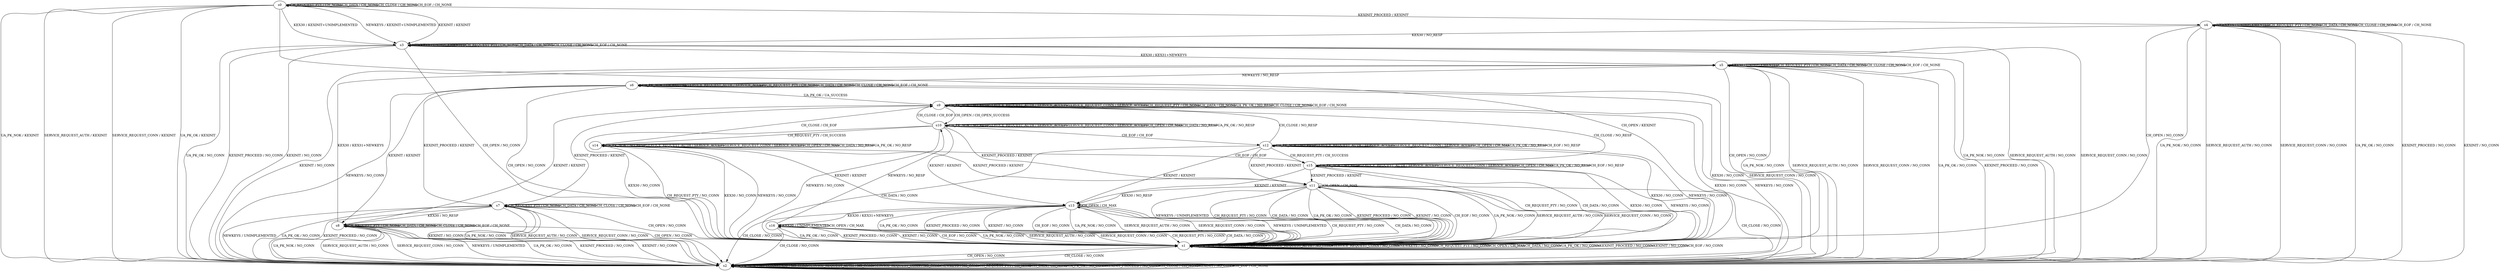 digraph G {
label=""
s0
s1
s2
s3
s4
s5
s6
s7
s8
s9
s10
s11
s12
s13
s14
s15
s16
s0  [label="s0"];
s0 -> s2 [label="UA_PK_NOK / KEXINIT"]
s0 -> s3 [label="KEX30 / KEXINIT+UNIMPLEMENTED"]
s0 -> s2 [label="SERVICE_REQUEST_AUTH / KEXINIT"]
s0 -> s2 [label="SERVICE_REQUEST_CONN / KEXINIT"]
s0 -> s3 [label="NEWKEYS / KEXINIT+UNIMPLEMENTED"]
s0 -> s0 [label="CH_REQUEST_PTY / CH_NONE"]
s0 -> s1 [label="CH_OPEN / KEXINIT"]
s0 -> s0 [label="CH_DATA / CH_NONE"]
s0 -> s2 [label="UA_PK_OK / KEXINIT"]
s0 -> s4 [label="KEXINIT_PROCEED / KEXINIT"]
s0 -> s0 [label="CH_CLOSE / CH_NONE"]
s0 -> s3 [label="KEXINIT / KEXINIT"]
s0 -> s0 [label="CH_EOF / CH_NONE"]
s1  [label="s1"];
s1 -> s1 [label="UA_PK_NOK / NO_CONN"]
s1 -> s1 [label="KEX30 / NO_CONN"]
s1 -> s1 [label="SERVICE_REQUEST_AUTH / NO_CONN"]
s1 -> s1 [label="SERVICE_REQUEST_CONN / NO_CONN"]
s1 -> s1 [label="NEWKEYS / NO_CONN"]
s1 -> s1 [label="CH_REQUEST_PTY / NO_CONN"]
s1 -> s1 [label="CH_OPEN / CH_MAX"]
s1 -> s1 [label="CH_DATA / NO_CONN"]
s1 -> s1 [label="UA_PK_OK / NO_CONN"]
s1 -> s1 [label="KEXINIT_PROCEED / NO_CONN"]
s1 -> s2 [label="CH_CLOSE / NO_CONN"]
s1 -> s1 [label="KEXINIT / NO_CONN"]
s1 -> s1 [label="CH_EOF / NO_CONN"]
s2  [label="s2"];
s2 -> s2 [label="UA_PK_NOK / NO_CONN"]
s2 -> s2 [label="KEX30 / NO_CONN"]
s2 -> s2 [label="SERVICE_REQUEST_AUTH / NO_CONN"]
s2 -> s2 [label="SERVICE_REQUEST_CONN / NO_CONN"]
s2 -> s2 [label="NEWKEYS / NO_CONN"]
s2 -> s2 [label="CH_REQUEST_PTY / CH_NONE"]
s2 -> s1 [label="CH_OPEN / NO_CONN"]
s2 -> s2 [label="CH_DATA / CH_NONE"]
s2 -> s2 [label="UA_PK_OK / NO_CONN"]
s2 -> s2 [label="KEXINIT_PROCEED / NO_CONN"]
s2 -> s2 [label="CH_CLOSE / CH_NONE"]
s2 -> s2 [label="KEXINIT / NO_CONN"]
s2 -> s2 [label="CH_EOF / CH_NONE"]
s3  [label="s3"];
s3 -> s2 [label="UA_PK_NOK / NO_CONN"]
s3 -> s5 [label="KEX30 / KEX31+NEWKEYS"]
s3 -> s2 [label="SERVICE_REQUEST_AUTH / NO_CONN"]
s3 -> s2 [label="SERVICE_REQUEST_CONN / NO_CONN"]
s3 -> s3 [label="NEWKEYS / UNIMPLEMENTED"]
s3 -> s3 [label="CH_REQUEST_PTY / CH_NONE"]
s3 -> s1 [label="CH_OPEN / NO_CONN"]
s3 -> s3 [label="CH_DATA / CH_NONE"]
s3 -> s2 [label="UA_PK_OK / NO_CONN"]
s3 -> s2 [label="KEXINIT_PROCEED / NO_CONN"]
s3 -> s3 [label="CH_CLOSE / CH_NONE"]
s3 -> s2 [label="KEXINIT / NO_CONN"]
s3 -> s3 [label="CH_EOF / CH_NONE"]
s4  [label="s4"];
s4 -> s2 [label="UA_PK_NOK / NO_CONN"]
s4 -> s3 [label="KEX30 / NO_RESP"]
s4 -> s2 [label="SERVICE_REQUEST_AUTH / NO_CONN"]
s4 -> s2 [label="SERVICE_REQUEST_CONN / NO_CONN"]
s4 -> s4 [label="NEWKEYS / UNIMPLEMENTED"]
s4 -> s4 [label="CH_REQUEST_PTY / CH_NONE"]
s4 -> s1 [label="CH_OPEN / NO_CONN"]
s4 -> s4 [label="CH_DATA / CH_NONE"]
s4 -> s2 [label="UA_PK_OK / NO_CONN"]
s4 -> s2 [label="KEXINIT_PROCEED / NO_CONN"]
s4 -> s4 [label="CH_CLOSE / CH_NONE"]
s4 -> s2 [label="KEXINIT / NO_CONN"]
s4 -> s4 [label="CH_EOF / CH_NONE"]
s5  [label="s5"];
s5 -> s2 [label="UA_PK_NOK / NO_CONN"]
s5 -> s5 [label="KEX30 / UNIMPLEMENTED"]
s5 -> s2 [label="SERVICE_REQUEST_AUTH / NO_CONN"]
s5 -> s2 [label="SERVICE_REQUEST_CONN / NO_CONN"]
s5 -> s6 [label="NEWKEYS / NO_RESP"]
s5 -> s5 [label="CH_REQUEST_PTY / CH_NONE"]
s5 -> s1 [label="CH_OPEN / NO_CONN"]
s5 -> s5 [label="CH_DATA / CH_NONE"]
s5 -> s2 [label="UA_PK_OK / NO_CONN"]
s5 -> s2 [label="KEXINIT_PROCEED / NO_CONN"]
s5 -> s5 [label="CH_CLOSE / CH_NONE"]
s5 -> s2 [label="KEXINIT / NO_CONN"]
s5 -> s5 [label="CH_EOF / CH_NONE"]
s6  [label="s6"];
s6 -> s6 [label="UA_PK_NOK / UA_FAILURE"]
s6 -> s2 [label="KEX30 / NO_CONN"]
s6 -> s6 [label="SERVICE_REQUEST_AUTH / SERVICE_ACCEPT"]
s6 -> s2 [label="SERVICE_REQUEST_CONN / NO_CONN"]
s6 -> s2 [label="NEWKEYS / NO_CONN"]
s6 -> s6 [label="CH_REQUEST_PTY / CH_NONE"]
s6 -> s1 [label="CH_OPEN / NO_CONN"]
s6 -> s6 [label="CH_DATA / CH_NONE"]
s6 -> s9 [label="UA_PK_OK / UA_SUCCESS"]
s6 -> s7 [label="KEXINIT_PROCEED / KEXINIT"]
s6 -> s6 [label="CH_CLOSE / CH_NONE"]
s6 -> s8 [label="KEXINIT / KEXINIT"]
s6 -> s6 [label="CH_EOF / CH_NONE"]
s7  [label="s7"];
s7 -> s2 [label="UA_PK_NOK / NO_CONN"]
s7 -> s8 [label="KEX30 / NO_RESP"]
s7 -> s2 [label="SERVICE_REQUEST_AUTH / NO_CONN"]
s7 -> s2 [label="SERVICE_REQUEST_CONN / NO_CONN"]
s7 -> s2 [label="NEWKEYS / UNIMPLEMENTED"]
s7 -> s7 [label="CH_REQUEST_PTY / CH_NONE"]
s7 -> s1 [label="CH_OPEN / NO_CONN"]
s7 -> s7 [label="CH_DATA / CH_NONE"]
s7 -> s2 [label="UA_PK_OK / NO_CONN"]
s7 -> s2 [label="KEXINIT_PROCEED / NO_CONN"]
s7 -> s7 [label="CH_CLOSE / CH_NONE"]
s7 -> s2 [label="KEXINIT / NO_CONN"]
s7 -> s7 [label="CH_EOF / CH_NONE"]
s8  [label="s8"];
s8 -> s2 [label="UA_PK_NOK / NO_CONN"]
s8 -> s5 [label="KEX30 / KEX31+NEWKEYS"]
s8 -> s2 [label="SERVICE_REQUEST_AUTH / NO_CONN"]
s8 -> s2 [label="SERVICE_REQUEST_CONN / NO_CONN"]
s8 -> s2 [label="NEWKEYS / UNIMPLEMENTED"]
s8 -> s8 [label="CH_REQUEST_PTY / CH_NONE"]
s8 -> s1 [label="CH_OPEN / NO_CONN"]
s8 -> s8 [label="CH_DATA / CH_NONE"]
s8 -> s2 [label="UA_PK_OK / NO_CONN"]
s8 -> s2 [label="KEXINIT_PROCEED / NO_CONN"]
s8 -> s8 [label="CH_CLOSE / CH_NONE"]
s8 -> s2 [label="KEXINIT / NO_CONN"]
s8 -> s8 [label="CH_EOF / CH_NONE"]
s9  [label="s9"];
s9 -> s9 [label="UA_PK_NOK / NO_RESP"]
s9 -> s2 [label="KEX30 / NO_CONN"]
s9 -> s9 [label="SERVICE_REQUEST_AUTH / SERVICE_ACCEPT"]
s9 -> s9 [label="SERVICE_REQUEST_CONN / SERVICE_ACCEPT"]
s9 -> s2 [label="NEWKEYS / NO_CONN"]
s9 -> s9 [label="CH_REQUEST_PTY / CH_NONE"]
s9 -> s10 [label="CH_OPEN / CH_OPEN_SUCCESS"]
s9 -> s9 [label="CH_DATA / CH_NONE"]
s9 -> s9 [label="UA_PK_OK / NO_RESP"]
s9 -> s7 [label="KEXINIT_PROCEED / KEXINIT"]
s9 -> s9 [label="CH_CLOSE / CH_NONE"]
s9 -> s8 [label="KEXINIT / KEXINIT"]
s9 -> s9 [label="CH_EOF / CH_NONE"]
s10  [label="s10"];
s10 -> s10 [label="UA_PK_NOK / NO_RESP"]
s10 -> s1 [label="KEX30 / NO_CONN"]
s10 -> s10 [label="SERVICE_REQUEST_AUTH / SERVICE_ACCEPT"]
s10 -> s10 [label="SERVICE_REQUEST_CONN / SERVICE_ACCEPT"]
s10 -> s1 [label="NEWKEYS / NO_CONN"]
s10 -> s14 [label="CH_REQUEST_PTY / CH_SUCCESS"]
s10 -> s10 [label="CH_OPEN / CH_MAX"]
s10 -> s10 [label="CH_DATA / NO_RESP"]
s10 -> s10 [label="UA_PK_OK / NO_RESP"]
s10 -> s11 [label="KEXINIT_PROCEED / KEXINIT"]
s10 -> s9 [label="CH_CLOSE / CH_EOF"]
s10 -> s13 [label="KEXINIT / KEXINIT"]
s10 -> s12 [label="CH_EOF / CH_EOF"]
s11  [label="s11"];
s11 -> s1 [label="UA_PK_NOK / NO_CONN"]
s11 -> s13 [label="KEX30 / NO_RESP"]
s11 -> s1 [label="SERVICE_REQUEST_AUTH / NO_CONN"]
s11 -> s1 [label="SERVICE_REQUEST_CONN / NO_CONN"]
s11 -> s1 [label="NEWKEYS / UNIMPLEMENTED"]
s11 -> s1 [label="CH_REQUEST_PTY / NO_CONN"]
s11 -> s11 [label="CH_OPEN / CH_MAX"]
s11 -> s1 [label="CH_DATA / NO_CONN"]
s11 -> s1 [label="UA_PK_OK / NO_CONN"]
s11 -> s1 [label="KEXINIT_PROCEED / NO_CONN"]
s11 -> s2 [label="CH_CLOSE / NO_CONN"]
s11 -> s1 [label="KEXINIT / NO_CONN"]
s11 -> s1 [label="CH_EOF / NO_CONN"]
s12  [label="s12"];
s12 -> s12 [label="UA_PK_NOK / NO_RESP"]
s12 -> s1 [label="KEX30 / NO_CONN"]
s12 -> s12 [label="SERVICE_REQUEST_AUTH / SERVICE_ACCEPT"]
s12 -> s12 [label="SERVICE_REQUEST_CONN / SERVICE_ACCEPT"]
s12 -> s1 [label="NEWKEYS / NO_CONN"]
s12 -> s15 [label="CH_REQUEST_PTY / CH_SUCCESS"]
s12 -> s12 [label="CH_OPEN / CH_MAX"]
s12 -> s1 [label="CH_DATA / NO_CONN"]
s12 -> s12 [label="UA_PK_OK / NO_RESP"]
s12 -> s11 [label="KEXINIT_PROCEED / KEXINIT"]
s12 -> s9 [label="CH_CLOSE / NO_RESP"]
s12 -> s13 [label="KEXINIT / KEXINIT"]
s12 -> s12 [label="CH_EOF / NO_RESP"]
s13  [label="s13"];
s13 -> s1 [label="UA_PK_NOK / NO_CONN"]
s13 -> s16 [label="KEX30 / KEX31+NEWKEYS"]
s13 -> s1 [label="SERVICE_REQUEST_AUTH / NO_CONN"]
s13 -> s1 [label="SERVICE_REQUEST_CONN / NO_CONN"]
s13 -> s1 [label="NEWKEYS / UNIMPLEMENTED"]
s13 -> s1 [label="CH_REQUEST_PTY / NO_CONN"]
s13 -> s13 [label="CH_OPEN / CH_MAX"]
s13 -> s1 [label="CH_DATA / NO_CONN"]
s13 -> s1 [label="UA_PK_OK / NO_CONN"]
s13 -> s1 [label="KEXINIT_PROCEED / NO_CONN"]
s13 -> s2 [label="CH_CLOSE / NO_CONN"]
s13 -> s1 [label="KEXINIT / NO_CONN"]
s13 -> s1 [label="CH_EOF / NO_CONN"]
s14  [label="s14"];
s14 -> s14 [label="UA_PK_NOK / NO_RESP"]
s14 -> s1 [label="KEX30 / NO_CONN"]
s14 -> s14 [label="SERVICE_REQUEST_AUTH / SERVICE_ACCEPT"]
s14 -> s14 [label="SERVICE_REQUEST_CONN / SERVICE_ACCEPT"]
s14 -> s1 [label="NEWKEYS / NO_CONN"]
s14 -> s1 [label="CH_REQUEST_PTY / NO_CONN"]
s14 -> s14 [label="CH_OPEN / CH_MAX"]
s14 -> s14 [label="CH_DATA / NO_RESP"]
s14 -> s14 [label="UA_PK_OK / NO_RESP"]
s14 -> s11 [label="KEXINIT_PROCEED / KEXINIT"]
s14 -> s9 [label="CH_CLOSE / CH_EOF"]
s14 -> s13 [label="KEXINIT / KEXINIT"]
s14 -> s15 [label="CH_EOF / CH_EOF"]
s15  [label="s15"];
s15 -> s15 [label="UA_PK_NOK / NO_RESP"]
s15 -> s1 [label="KEX30 / NO_CONN"]
s15 -> s15 [label="SERVICE_REQUEST_AUTH / SERVICE_ACCEPT"]
s15 -> s15 [label="SERVICE_REQUEST_CONN / SERVICE_ACCEPT"]
s15 -> s1 [label="NEWKEYS / NO_CONN"]
s15 -> s1 [label="CH_REQUEST_PTY / NO_CONN"]
s15 -> s15 [label="CH_OPEN / CH_MAX"]
s15 -> s1 [label="CH_DATA / NO_CONN"]
s15 -> s15 [label="UA_PK_OK / NO_RESP"]
s15 -> s11 [label="KEXINIT_PROCEED / KEXINIT"]
s15 -> s9 [label="CH_CLOSE / NO_RESP"]
s15 -> s13 [label="KEXINIT / KEXINIT"]
s15 -> s15 [label="CH_EOF / NO_RESP"]
s16  [label="s16"];
s16 -> s1 [label="UA_PK_NOK / NO_CONN"]
s16 -> s16 [label="KEX30 / UNIMPLEMENTED"]
s16 -> s1 [label="SERVICE_REQUEST_AUTH / NO_CONN"]
s16 -> s1 [label="SERVICE_REQUEST_CONN / NO_CONN"]
s16 -> s10 [label="NEWKEYS / NO_RESP"]
s16 -> s1 [label="CH_REQUEST_PTY / NO_CONN"]
s16 -> s16 [label="CH_OPEN / CH_MAX"]
s16 -> s1 [label="CH_DATA / NO_CONN"]
s16 -> s1 [label="UA_PK_OK / NO_CONN"]
s16 -> s1 [label="KEXINIT_PROCEED / NO_CONN"]
s16 -> s2 [label="CH_CLOSE / NO_CONN"]
s16 -> s1 [label="KEXINIT / NO_CONN"]
s16 -> s1 [label="CH_EOF / NO_CONN"]
}
